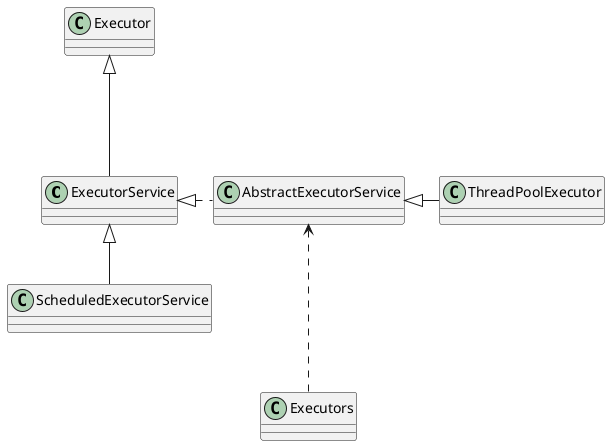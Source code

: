 @startuml
ExecutorService--up-|>Executor
ScheduledExecutorService-up-|>ExecutorService
AbstractExecutorService..-left-|>ExecutorService
ThreadPoolExecutor-left-|>AbstractExecutorService
Executors ..up-> AbstractExecutorService
@enduml